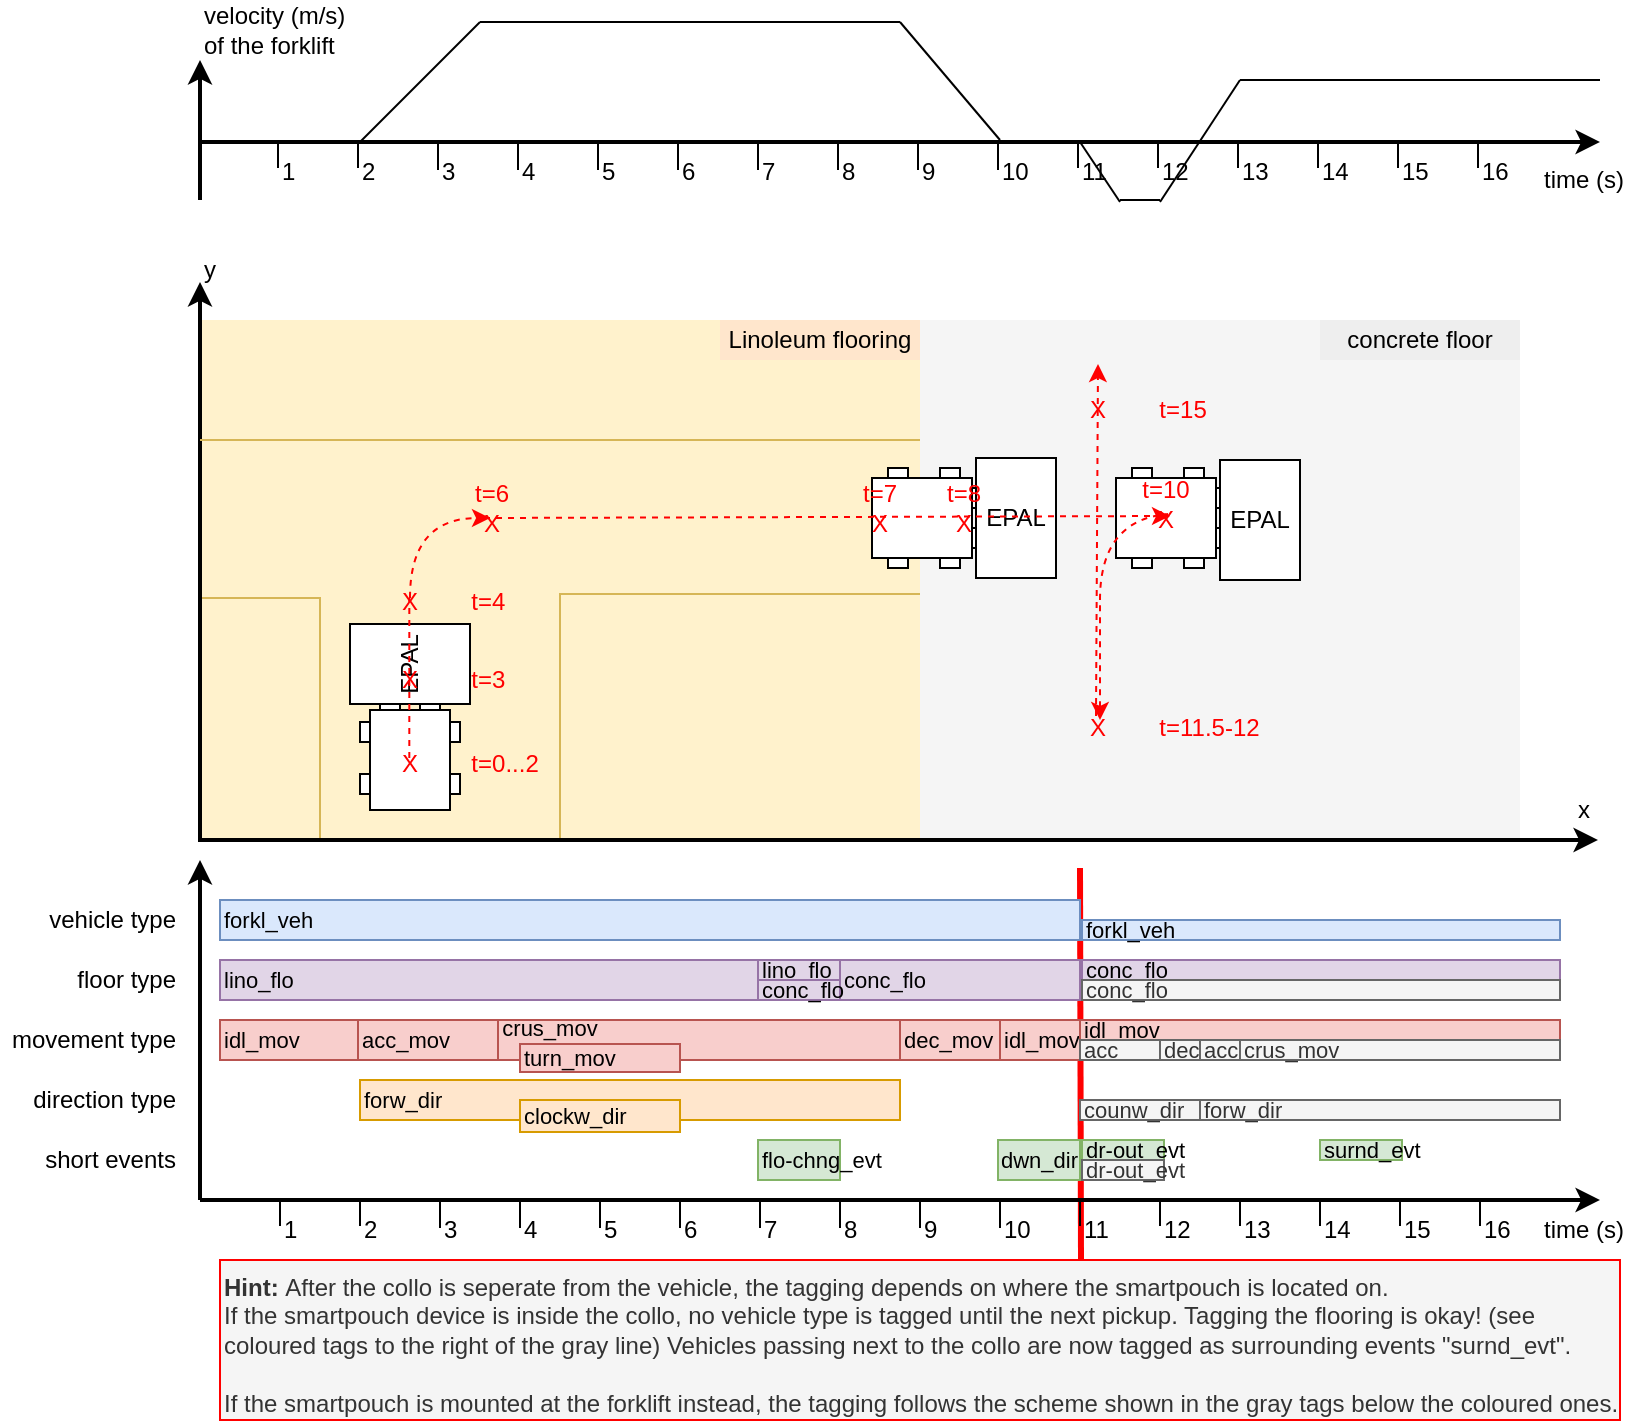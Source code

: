 <mxfile scale="1" border="0" version="24.5.5" type="device">
  <diagram name="Seite-1" id="4qU_Vc_wmeTwzjHGeIMB">
    <mxGraphModel dx="574" dy="306" grid="1" gridSize="10" guides="1" tooltips="1" connect="1" arrows="1" fold="1" page="1" pageScale="1" pageWidth="827" pageHeight="1169" math="0" shadow="0">
      <root>
        <mxCell id="0" />
        <mxCell id="1" parent="0" />
        <mxCell id="7xaUz0W__pk1_LDY4TNP-41" value="" style="rounded=0;whiteSpace=wrap;html=1;fillColor=#fff2cc;strokeColor=none;movable=1;resizable=1;rotatable=1;deletable=1;editable=1;locked=0;connectable=1;" parent="1" vertex="1">
          <mxGeometry x="100" y="160" width="360" height="260" as="geometry" />
        </mxCell>
        <mxCell id="TdlLzrfcNdYJdGUzHZmj-4" value="" style="shape=partialRectangle;whiteSpace=wrap;html=1;bottom=0;right=0;fillColor=#fff2cc;strokeColor=#d6b656;movable=1;resizable=1;rotatable=1;deletable=1;editable=1;locked=0;connectable=1;" parent="1" vertex="1">
          <mxGeometry x="280" y="297" width="180" height="122" as="geometry" />
        </mxCell>
        <mxCell id="TdlLzrfcNdYJdGUzHZmj-5" value="" style="shape=partialRectangle;whiteSpace=wrap;html=1;bottom=0;right=0;fillColor=#fff2cc;rotation=90;strokeColor=#d6b656;movable=1;resizable=1;rotatable=1;deletable=1;editable=1;locked=0;connectable=1;" parent="1" vertex="1">
          <mxGeometry x="70" y="329" width="120" height="60" as="geometry" />
        </mxCell>
        <mxCell id="7xaUz0W__pk1_LDY4TNP-191" value="" style="endArrow=none;html=1;rounded=0;fillColor=#f5f5f5;strokeColor=#FF0000;strokeWidth=3;exitX=0.615;exitY=-0.002;exitDx=0;exitDy=0;exitPerimeter=0;movable=1;resizable=1;rotatable=1;deletable=1;editable=1;locked=0;connectable=1;" parent="1" source="7xaUz0W__pk1_LDY4TNP-192" edge="1">
          <mxGeometry width="50" height="50" relative="1" as="geometry">
            <mxPoint x="540" y="659" as="sourcePoint" />
            <mxPoint x="540" y="434" as="targetPoint" />
          </mxGeometry>
        </mxCell>
        <mxCell id="7xaUz0W__pk1_LDY4TNP-42" value="" style="rounded=0;whiteSpace=wrap;html=1;fillColor=#f5f5f5;strokeColor=none;fontColor=#333333;movable=1;resizable=1;rotatable=1;deletable=1;editable=1;locked=0;connectable=1;" parent="1" vertex="1">
          <mxGeometry x="460" y="160" width="300" height="260" as="geometry" />
        </mxCell>
        <mxCell id="7xaUz0W__pk1_LDY4TNP-165" value="" style="group;rotation=90;movable=1;resizable=1;rotatable=1;deletable=1;editable=1;locked=0;connectable=1;" parent="1" vertex="1" connectable="0">
          <mxGeometry x="408" y="261" width="135" height="80" as="geometry" />
        </mxCell>
        <mxCell id="7xaUz0W__pk1_LDY4TNP-166" value="" style="rounded=0;whiteSpace=wrap;html=1;rotation=90;movable=1;resizable=1;rotatable=1;deletable=1;editable=1;locked=0;connectable=1;" parent="7xaUz0W__pk1_LDY4TNP-165" vertex="1">
          <mxGeometry x="62" y="13" width="10" height="10" as="geometry" />
        </mxCell>
        <mxCell id="7xaUz0W__pk1_LDY4TNP-167" value="" style="rounded=0;whiteSpace=wrap;html=1;rotation=90;movable=1;resizable=1;rotatable=1;deletable=1;editable=1;locked=0;connectable=1;" parent="7xaUz0W__pk1_LDY4TNP-165" vertex="1">
          <mxGeometry x="36" y="13" width="10" height="10" as="geometry" />
        </mxCell>
        <mxCell id="7xaUz0W__pk1_LDY4TNP-168" value="" style="rounded=0;whiteSpace=wrap;html=1;rotation=90;movable=1;resizable=1;rotatable=1;deletable=1;editable=1;locked=0;connectable=1;" parent="7xaUz0W__pk1_LDY4TNP-165" vertex="1">
          <mxGeometry x="62" y="-27" width="10" height="10" as="geometry" />
        </mxCell>
        <mxCell id="7xaUz0W__pk1_LDY4TNP-169" value="" style="rounded=0;whiteSpace=wrap;html=1;rotation=90;movable=1;resizable=1;rotatable=1;deletable=1;editable=1;locked=0;connectable=1;" parent="7xaUz0W__pk1_LDY4TNP-165" vertex="1">
          <mxGeometry x="36" y="-27" width="10" height="10" as="geometry" />
        </mxCell>
        <mxCell id="7xaUz0W__pk1_LDY4TNP-170" value="" style="rounded=0;whiteSpace=wrap;html=1;rotation=90;movable=1;resizable=1;rotatable=1;deletable=1;editable=1;locked=0;connectable=1;" parent="7xaUz0W__pk1_LDY4TNP-165" vertex="1">
          <mxGeometry x="33" y="-27" width="40" height="50" as="geometry" />
        </mxCell>
        <mxCell id="7xaUz0W__pk1_LDY4TNP-171" value="" style="rounded=0;whiteSpace=wrap;html=1;rotation=90;movable=1;resizable=1;rotatable=1;deletable=1;editable=1;locked=0;connectable=1;" parent="7xaUz0W__pk1_LDY4TNP-165" vertex="1">
          <mxGeometry x="88" y="-27" width="10" height="30" as="geometry" />
        </mxCell>
        <mxCell id="7xaUz0W__pk1_LDY4TNP-172" value="" style="rounded=0;whiteSpace=wrap;html=1;rotation=90;movable=1;resizable=1;rotatable=1;deletable=1;editable=1;locked=0;connectable=1;" parent="7xaUz0W__pk1_LDY4TNP-165" vertex="1">
          <mxGeometry x="88" y="-7" width="10" height="30" as="geometry" />
        </mxCell>
        <mxCell id="7xaUz0W__pk1_LDY4TNP-186" value="EPAL" style="rounded=0;whiteSpace=wrap;html=1;movable=1;resizable=1;rotatable=1;deletable=1;editable=1;locked=0;connectable=1;" parent="7xaUz0W__pk1_LDY4TNP-165" vertex="1">
          <mxGeometry x="80" y="-32" width="40" height="60" as="geometry" />
        </mxCell>
        <mxCell id="7xaUz0W__pk1_LDY4TNP-1" value="" style="endArrow=classic;html=1;rounded=0;strokeWidth=2;movable=1;resizable=1;rotatable=1;deletable=1;editable=1;locked=0;connectable=1;" parent="1" edge="1">
          <mxGeometry width="50" height="50" relative="1" as="geometry">
            <mxPoint x="100" y="71" as="sourcePoint" />
            <mxPoint x="800" y="71" as="targetPoint" />
          </mxGeometry>
        </mxCell>
        <mxCell id="7xaUz0W__pk1_LDY4TNP-2" value="" style="endArrow=classic;html=1;rounded=0;strokeWidth=2;movable=1;resizable=1;rotatable=1;deletable=1;editable=1;locked=0;connectable=1;" parent="1" edge="1">
          <mxGeometry width="50" height="50" relative="1" as="geometry">
            <mxPoint x="100" y="100" as="sourcePoint" />
            <mxPoint x="100" y="30" as="targetPoint" />
          </mxGeometry>
        </mxCell>
        <mxCell id="7xaUz0W__pk1_LDY4TNP-4" value="&lt;div&gt;velocity (m/s)&lt;/div&gt;&lt;div&gt;of the forklift&lt;br&gt;&lt;/div&gt;" style="text;html=1;align=left;verticalAlign=middle;whiteSpace=wrap;rounded=0;movable=1;resizable=1;rotatable=1;deletable=1;editable=1;locked=0;connectable=1;" parent="1" vertex="1">
          <mxGeometry x="100" width="90" height="30" as="geometry" />
        </mxCell>
        <mxCell id="7xaUz0W__pk1_LDY4TNP-5" value="&lt;div&gt;time (s)&lt;br&gt;&lt;/div&gt;" style="text;html=1;align=left;verticalAlign=middle;whiteSpace=wrap;rounded=0;movable=1;resizable=1;rotatable=1;deletable=1;editable=1;locked=0;connectable=1;" parent="1" vertex="1">
          <mxGeometry x="770" y="81" width="50" height="18" as="geometry" />
        </mxCell>
        <mxCell id="7xaUz0W__pk1_LDY4TNP-6" value="" style="endArrow=none;html=1;rounded=0;movable=1;resizable=1;rotatable=1;deletable=1;editable=1;locked=0;connectable=1;" parent="1" edge="1">
          <mxGeometry width="50" height="50" relative="1" as="geometry">
            <mxPoint x="180" y="71" as="sourcePoint" />
            <mxPoint x="240" y="11" as="targetPoint" />
          </mxGeometry>
        </mxCell>
        <mxCell id="7xaUz0W__pk1_LDY4TNP-7" value="" style="endArrow=none;html=1;rounded=0;movable=1;resizable=1;rotatable=1;deletable=1;editable=1;locked=0;connectable=1;" parent="1" edge="1">
          <mxGeometry width="50" height="50" relative="1" as="geometry">
            <mxPoint x="240" y="11" as="sourcePoint" />
            <mxPoint x="450" y="11" as="targetPoint" />
          </mxGeometry>
        </mxCell>
        <mxCell id="7xaUz0W__pk1_LDY4TNP-8" value="" style="endArrow=none;html=1;rounded=0;movable=1;resizable=1;rotatable=1;deletable=1;editable=1;locked=0;connectable=1;" parent="1" edge="1">
          <mxGeometry width="50" height="50" relative="1" as="geometry">
            <mxPoint x="450" y="11" as="sourcePoint" />
            <mxPoint x="500" y="70" as="targetPoint" />
          </mxGeometry>
        </mxCell>
        <mxCell id="7xaUz0W__pk1_LDY4TNP-9" value="" style="endArrow=classic;html=1;rounded=0;strokeWidth=2;movable=1;resizable=1;rotatable=1;deletable=1;editable=1;locked=0;connectable=1;" parent="1" edge="1">
          <mxGeometry width="50" height="50" relative="1" as="geometry">
            <mxPoint x="99" y="420" as="sourcePoint" />
            <mxPoint x="799" y="420" as="targetPoint" />
          </mxGeometry>
        </mxCell>
        <mxCell id="7xaUz0W__pk1_LDY4TNP-10" value="" style="endArrow=classic;html=1;rounded=0;strokeWidth=2;movable=1;resizable=1;rotatable=1;deletable=1;editable=1;locked=0;connectable=1;" parent="1" edge="1">
          <mxGeometry width="50" height="50" relative="1" as="geometry">
            <mxPoint x="100" y="421" as="sourcePoint" />
            <mxPoint x="100" y="141" as="targetPoint" />
          </mxGeometry>
        </mxCell>
        <mxCell id="7xaUz0W__pk1_LDY4TNP-18" value="" style="group;rotation=0;movable=1;resizable=1;rotatable=1;deletable=1;editable=1;locked=0;connectable=1;" parent="1" vertex="1" connectable="0">
          <mxGeometry x="180" y="325" width="135" height="80" as="geometry" />
        </mxCell>
        <mxCell id="7xaUz0W__pk1_LDY4TNP-12" value="" style="rounded=0;whiteSpace=wrap;html=1;rotation=0;movable=1;resizable=1;rotatable=1;deletable=1;editable=1;locked=0;connectable=1;" parent="7xaUz0W__pk1_LDY4TNP-18" vertex="1">
          <mxGeometry x="40" y="36" width="10" height="10" as="geometry" />
        </mxCell>
        <mxCell id="7xaUz0W__pk1_LDY4TNP-13" value="" style="rounded=0;whiteSpace=wrap;html=1;rotation=0;movable=1;resizable=1;rotatable=1;deletable=1;editable=1;locked=0;connectable=1;" parent="7xaUz0W__pk1_LDY4TNP-18" vertex="1">
          <mxGeometry x="40" y="62" width="10" height="10" as="geometry" />
        </mxCell>
        <mxCell id="7xaUz0W__pk1_LDY4TNP-14" value="" style="rounded=0;whiteSpace=wrap;html=1;rotation=0;movable=1;resizable=1;rotatable=1;deletable=1;editable=1;locked=0;connectable=1;" parent="7xaUz0W__pk1_LDY4TNP-18" vertex="1">
          <mxGeometry y="36" width="10" height="10" as="geometry" />
        </mxCell>
        <mxCell id="7xaUz0W__pk1_LDY4TNP-15" value="" style="rounded=0;whiteSpace=wrap;html=1;rotation=0;movable=1;resizable=1;rotatable=1;deletable=1;editable=1;locked=0;connectable=1;" parent="7xaUz0W__pk1_LDY4TNP-18" vertex="1">
          <mxGeometry y="62" width="10" height="10" as="geometry" />
        </mxCell>
        <mxCell id="7xaUz0W__pk1_LDY4TNP-11" value="" style="rounded=0;whiteSpace=wrap;html=1;rotation=0;movable=1;resizable=1;rotatable=1;deletable=1;editable=1;locked=0;connectable=1;" parent="7xaUz0W__pk1_LDY4TNP-18" vertex="1">
          <mxGeometry x="5" y="30" width="40" height="50" as="geometry" />
        </mxCell>
        <mxCell id="7xaUz0W__pk1_LDY4TNP-16" value="" style="rounded=0;whiteSpace=wrap;html=1;rotation=0;movable=1;resizable=1;rotatable=1;deletable=1;editable=1;locked=0;connectable=1;" parent="7xaUz0W__pk1_LDY4TNP-18" vertex="1">
          <mxGeometry x="10" width="10" height="30" as="geometry" />
        </mxCell>
        <mxCell id="7xaUz0W__pk1_LDY4TNP-17" value="" style="rounded=0;whiteSpace=wrap;html=1;rotation=0;movable=1;resizable=1;rotatable=1;deletable=1;editable=1;locked=0;connectable=1;" parent="7xaUz0W__pk1_LDY4TNP-18" vertex="1">
          <mxGeometry x="30" width="10" height="30" as="geometry" />
        </mxCell>
        <mxCell id="7xaUz0W__pk1_LDY4TNP-77" value="X &amp;nbsp; &amp;nbsp; &amp;nbsp;&amp;nbsp; t=0...2" style="text;html=1;align=left;verticalAlign=middle;whiteSpace=wrap;rounded=0;fontColor=#FF0000;movable=1;resizable=1;rotatable=1;deletable=1;editable=1;locked=0;connectable=1;" parent="7xaUz0W__pk1_LDY4TNP-18" vertex="1">
          <mxGeometry x="18.5" y="42" width="100" height="30" as="geometry" />
        </mxCell>
        <mxCell id="7xaUz0W__pk1_LDY4TNP-187" value="EPAL" style="rounded=0;whiteSpace=wrap;html=1;rotation=-90;movable=1;resizable=1;rotatable=1;deletable=1;editable=1;locked=0;connectable=1;" parent="7xaUz0W__pk1_LDY4TNP-18" vertex="1">
          <mxGeometry x="5" y="-23" width="40" height="60" as="geometry" />
        </mxCell>
        <mxCell id="7xaUz0W__pk1_LDY4TNP-20" value="y" style="text;html=1;align=left;verticalAlign=middle;whiteSpace=wrap;rounded=0;movable=1;resizable=1;rotatable=1;deletable=1;editable=1;locked=0;connectable=1;" parent="1" vertex="1">
          <mxGeometry x="100" y="120" width="90" height="30" as="geometry" />
        </mxCell>
        <mxCell id="7xaUz0W__pk1_LDY4TNP-21" value="x" style="text;html=1;align=left;verticalAlign=middle;whiteSpace=wrap;rounded=0;movable=1;resizable=1;rotatable=1;deletable=1;editable=1;locked=0;connectable=1;" parent="1" vertex="1">
          <mxGeometry x="787" y="395" width="33" height="20" as="geometry" />
        </mxCell>
        <mxCell id="7xaUz0W__pk1_LDY4TNP-22" value="" style="endArrow=classic;html=1;rounded=0;strokeWidth=2;movable=1;resizable=1;rotatable=1;deletable=1;editable=1;locked=0;connectable=1;" parent="1" edge="1">
          <mxGeometry width="50" height="50" relative="1" as="geometry">
            <mxPoint x="100" y="600" as="sourcePoint" />
            <mxPoint x="800" y="600" as="targetPoint" />
          </mxGeometry>
        </mxCell>
        <mxCell id="7xaUz0W__pk1_LDY4TNP-40" value="forkl_veh" style="rounded=0;whiteSpace=wrap;html=1;fontFamily=Helvetica;align=left;fillColor=#dae8fc;strokeColor=#6c8ebf;fontSize=11;movable=1;resizable=1;rotatable=1;deletable=1;editable=1;locked=0;connectable=1;" parent="1" vertex="1">
          <mxGeometry x="110" y="450" width="430" height="20" as="geometry" />
        </mxCell>
        <mxCell id="7xaUz0W__pk1_LDY4TNP-43" value="Linoleum flooring" style="text;html=1;align=center;verticalAlign=middle;whiteSpace=wrap;rounded=0;fillColor=#ffe6cc;strokeColor=none;movable=1;resizable=1;rotatable=1;deletable=1;editable=1;locked=0;connectable=1;" parent="1" vertex="1">
          <mxGeometry x="360" y="160" width="100" height="20" as="geometry" />
        </mxCell>
        <mxCell id="7xaUz0W__pk1_LDY4TNP-44" value="concrete floor" style="text;html=1;align=center;verticalAlign=middle;whiteSpace=wrap;rounded=0;fillColor=#eeeeee;strokeColor=none;movable=1;resizable=1;rotatable=1;deletable=1;editable=1;locked=0;connectable=1;" parent="1" vertex="1">
          <mxGeometry x="660" y="160" width="100" height="20" as="geometry" />
        </mxCell>
        <mxCell id="7xaUz0W__pk1_LDY4TNP-45" value="&lt;div&gt;time (s)&lt;br&gt;&lt;/div&gt;" style="text;html=1;align=left;verticalAlign=middle;whiteSpace=wrap;rounded=0;movable=1;resizable=1;rotatable=1;deletable=1;editable=1;locked=0;connectable=1;" parent="1" vertex="1">
          <mxGeometry x="770" y="606" width="50" height="18" as="geometry" />
        </mxCell>
        <mxCell id="7xaUz0W__pk1_LDY4TNP-46" value="1" style="text;html=1;align=left;verticalAlign=middle;whiteSpace=wrap;rounded=0;movable=1;resizable=1;rotatable=1;deletable=1;editable=1;locked=0;connectable=1;" parent="1" vertex="1">
          <mxGeometry x="140" y="610" width="30" height="10" as="geometry" />
        </mxCell>
        <mxCell id="7xaUz0W__pk1_LDY4TNP-47" value="2" style="text;html=1;align=left;verticalAlign=middle;whiteSpace=wrap;rounded=0;movable=1;resizable=1;rotatable=1;deletable=1;editable=1;locked=0;connectable=1;" parent="1" vertex="1">
          <mxGeometry x="180" y="610" width="30" height="10" as="geometry" />
        </mxCell>
        <mxCell id="7xaUz0W__pk1_LDY4TNP-48" value="3" style="text;html=1;align=left;verticalAlign=middle;whiteSpace=wrap;rounded=0;movable=1;resizable=1;rotatable=1;deletable=1;editable=1;locked=0;connectable=1;" parent="1" vertex="1">
          <mxGeometry x="220" y="610" width="30" height="10" as="geometry" />
        </mxCell>
        <mxCell id="7xaUz0W__pk1_LDY4TNP-49" value="4" style="text;html=1;align=left;verticalAlign=middle;whiteSpace=wrap;rounded=0;movable=1;resizable=1;rotatable=1;deletable=1;editable=1;locked=0;connectable=1;" parent="1" vertex="1">
          <mxGeometry x="260" y="610" width="30" height="10" as="geometry" />
        </mxCell>
        <mxCell id="7xaUz0W__pk1_LDY4TNP-50" value="5" style="text;html=1;align=left;verticalAlign=middle;whiteSpace=wrap;rounded=0;movable=1;resizable=1;rotatable=1;deletable=1;editable=1;locked=0;connectable=1;" parent="1" vertex="1">
          <mxGeometry x="300" y="610" width="30" height="10" as="geometry" />
        </mxCell>
        <mxCell id="7xaUz0W__pk1_LDY4TNP-51" value="6" style="text;html=1;align=left;verticalAlign=middle;whiteSpace=wrap;rounded=0;movable=1;resizable=1;rotatable=1;deletable=1;editable=1;locked=0;connectable=1;" parent="1" vertex="1">
          <mxGeometry x="340" y="610" width="30" height="10" as="geometry" />
        </mxCell>
        <mxCell id="7xaUz0W__pk1_LDY4TNP-52" value="7" style="text;html=1;align=left;verticalAlign=middle;whiteSpace=wrap;rounded=0;movable=1;resizable=1;rotatable=1;deletable=1;editable=1;locked=0;connectable=1;" parent="1" vertex="1">
          <mxGeometry x="380" y="610" width="30" height="10" as="geometry" />
        </mxCell>
        <mxCell id="7xaUz0W__pk1_LDY4TNP-53" value="8" style="text;html=1;align=left;verticalAlign=middle;whiteSpace=wrap;rounded=0;movable=1;resizable=1;rotatable=1;deletable=1;editable=1;locked=0;connectable=1;" parent="1" vertex="1">
          <mxGeometry x="420" y="610" width="30" height="10" as="geometry" />
        </mxCell>
        <mxCell id="7xaUz0W__pk1_LDY4TNP-54" value="9" style="text;html=1;align=left;verticalAlign=middle;whiteSpace=wrap;rounded=0;movable=1;resizable=1;rotatable=1;deletable=1;editable=1;locked=0;connectable=1;" parent="1" vertex="1">
          <mxGeometry x="460" y="610" width="30" height="10" as="geometry" />
        </mxCell>
        <mxCell id="7xaUz0W__pk1_LDY4TNP-55" value="10" style="text;html=1;align=left;verticalAlign=middle;whiteSpace=wrap;rounded=0;movable=1;resizable=1;rotatable=1;deletable=1;editable=1;locked=0;connectable=1;" parent="1" vertex="1">
          <mxGeometry x="500" y="610" width="30" height="10" as="geometry" />
        </mxCell>
        <mxCell id="7xaUz0W__pk1_LDY4TNP-56" value="11" style="text;html=1;align=left;verticalAlign=middle;whiteSpace=wrap;rounded=0;movable=1;resizable=1;rotatable=1;deletable=1;editable=1;locked=0;connectable=1;" parent="1" vertex="1">
          <mxGeometry x="540" y="610" width="30" height="10" as="geometry" />
        </mxCell>
        <mxCell id="7xaUz0W__pk1_LDY4TNP-57" value="12" style="text;html=1;align=left;verticalAlign=middle;whiteSpace=wrap;rounded=0;movable=1;resizable=1;rotatable=1;deletable=1;editable=1;locked=0;connectable=1;" parent="1" vertex="1">
          <mxGeometry x="580" y="610" width="30" height="10" as="geometry" />
        </mxCell>
        <mxCell id="7xaUz0W__pk1_LDY4TNP-58" value="13" style="text;html=1;align=left;verticalAlign=middle;whiteSpace=wrap;rounded=0;movable=1;resizable=1;rotatable=1;deletable=1;editable=1;locked=0;connectable=1;" parent="1" vertex="1">
          <mxGeometry x="620" y="610" width="30" height="10" as="geometry" />
        </mxCell>
        <mxCell id="7xaUz0W__pk1_LDY4TNP-59" value="14" style="text;html=1;align=left;verticalAlign=middle;whiteSpace=wrap;rounded=0;movable=1;resizable=1;rotatable=1;deletable=1;editable=1;locked=0;connectable=1;" parent="1" vertex="1">
          <mxGeometry x="660" y="610" width="30" height="10" as="geometry" />
        </mxCell>
        <mxCell id="7xaUz0W__pk1_LDY4TNP-60" value="15" style="text;html=1;align=left;verticalAlign=middle;whiteSpace=wrap;rounded=0;movable=1;resizable=1;rotatable=1;deletable=1;editable=1;locked=0;connectable=1;" parent="1" vertex="1">
          <mxGeometry x="700" y="610" width="30" height="10" as="geometry" />
        </mxCell>
        <mxCell id="7xaUz0W__pk1_LDY4TNP-61" value="16" style="text;html=1;align=left;verticalAlign=middle;whiteSpace=wrap;rounded=0;movable=1;resizable=1;rotatable=1;deletable=1;editable=1;locked=0;connectable=1;" parent="1" vertex="1">
          <mxGeometry x="740" y="610" width="30" height="10" as="geometry" />
        </mxCell>
        <mxCell id="7xaUz0W__pk1_LDY4TNP-62" value="" style="endArrow=classic;html=1;rounded=0;strokeWidth=2;movable=1;resizable=1;rotatable=1;deletable=1;editable=1;locked=0;connectable=1;" parent="1" edge="1">
          <mxGeometry width="50" height="50" relative="1" as="geometry">
            <mxPoint x="100" y="600" as="sourcePoint" />
            <mxPoint x="100" y="430" as="targetPoint" />
          </mxGeometry>
        </mxCell>
        <mxCell id="7xaUz0W__pk1_LDY4TNP-63" value="vehicle type" style="text;html=1;align=right;verticalAlign=middle;whiteSpace=wrap;rounded=0;movable=1;resizable=1;rotatable=1;deletable=1;editable=1;locked=0;connectable=1;" parent="1" vertex="1">
          <mxGeometry y="450" width="90" height="20" as="geometry" />
        </mxCell>
        <mxCell id="7xaUz0W__pk1_LDY4TNP-64" value="lino_flo" style="rounded=0;whiteSpace=wrap;html=1;fontFamily=Helvetica;align=left;fillColor=#e1d5e7;strokeColor=#9673a6;fontSize=11;movable=1;resizable=1;rotatable=1;deletable=1;editable=1;locked=0;connectable=1;" parent="1" vertex="1">
          <mxGeometry x="110" y="480" width="270" height="20" as="geometry" />
        </mxCell>
        <mxCell id="7xaUz0W__pk1_LDY4TNP-65" value="floor type" style="text;html=1;align=right;verticalAlign=middle;whiteSpace=wrap;rounded=0;movable=1;resizable=1;rotatable=1;deletable=1;editable=1;locked=0;connectable=1;" parent="1" vertex="1">
          <mxGeometry y="480" width="90" height="20" as="geometry" />
        </mxCell>
        <mxCell id="7xaUz0W__pk1_LDY4TNP-66" value="idl_mov" style="rounded=0;whiteSpace=wrap;html=1;fontFamily=Helvetica;align=left;fillColor=#f8cecc;strokeColor=#b85450;fontSize=11;movable=1;resizable=1;rotatable=1;deletable=1;editable=1;locked=0;connectable=1;" parent="1" vertex="1">
          <mxGeometry x="110" y="510" width="70" height="20" as="geometry" />
        </mxCell>
        <mxCell id="7xaUz0W__pk1_LDY4TNP-68" value="forw_dir" style="rounded=0;whiteSpace=wrap;html=1;fontFamily=Helvetica;align=left;fillColor=#ffe6cc;strokeColor=#d79b00;fontSize=11;movable=1;resizable=1;rotatable=1;deletable=1;editable=1;locked=0;connectable=1;" parent="1" vertex="1">
          <mxGeometry x="180" y="540" width="270" height="20" as="geometry" />
        </mxCell>
        <mxCell id="7xaUz0W__pk1_LDY4TNP-69" value="movement type" style="text;html=1;align=right;verticalAlign=middle;whiteSpace=wrap;rounded=0;movable=1;resizable=1;rotatable=1;deletable=1;editable=1;locked=0;connectable=1;" parent="1" vertex="1">
          <mxGeometry y="510" width="90" height="20" as="geometry" />
        </mxCell>
        <mxCell id="7xaUz0W__pk1_LDY4TNP-71" value="direction type" style="text;html=1;align=right;verticalAlign=middle;whiteSpace=wrap;rounded=0;movable=1;resizable=1;rotatable=1;deletable=1;editable=1;locked=0;connectable=1;" parent="1" vertex="1">
          <mxGeometry y="540" width="90" height="20" as="geometry" />
        </mxCell>
        <mxCell id="7xaUz0W__pk1_LDY4TNP-75" value="short events" style="text;html=1;align=right;verticalAlign=middle;whiteSpace=wrap;rounded=0;movable=1;resizable=1;rotatable=1;deletable=1;editable=1;locked=0;connectable=1;" parent="1" vertex="1">
          <mxGeometry y="570" width="90" height="20" as="geometry" />
        </mxCell>
        <mxCell id="7xaUz0W__pk1_LDY4TNP-79" value="" style="endArrow=none;html=1;rounded=0;exitX=0;exitY=0.25;exitDx=0;exitDy=0;movable=1;resizable=1;rotatable=1;deletable=1;editable=1;locked=0;connectable=1;" parent="1" edge="1">
          <mxGeometry width="50" height="50" relative="1" as="geometry">
            <mxPoint x="140" y="613" as="sourcePoint" />
            <mxPoint x="140" y="600" as="targetPoint" />
          </mxGeometry>
        </mxCell>
        <mxCell id="7xaUz0W__pk1_LDY4TNP-80" value="" style="endArrow=none;html=1;rounded=0;exitX=0;exitY=0.25;exitDx=0;exitDy=0;movable=1;resizable=1;rotatable=1;deletable=1;editable=1;locked=0;connectable=1;" parent="1" edge="1">
          <mxGeometry width="50" height="50" relative="1" as="geometry">
            <mxPoint x="180" y="613" as="sourcePoint" />
            <mxPoint x="180" y="600" as="targetPoint" />
          </mxGeometry>
        </mxCell>
        <mxCell id="7xaUz0W__pk1_LDY4TNP-81" value="" style="endArrow=none;html=1;rounded=0;exitX=0;exitY=0.25;exitDx=0;exitDy=0;movable=1;resizable=1;rotatable=1;deletable=1;editable=1;locked=0;connectable=1;" parent="1" edge="1">
          <mxGeometry width="50" height="50" relative="1" as="geometry">
            <mxPoint x="220" y="614" as="sourcePoint" />
            <mxPoint x="220" y="601" as="targetPoint" />
          </mxGeometry>
        </mxCell>
        <mxCell id="7xaUz0W__pk1_LDY4TNP-82" value="" style="endArrow=none;html=1;rounded=0;exitX=0;exitY=0.25;exitDx=0;exitDy=0;movable=1;resizable=1;rotatable=1;deletable=1;editable=1;locked=0;connectable=1;" parent="1" edge="1">
          <mxGeometry width="50" height="50" relative="1" as="geometry">
            <mxPoint x="260" y="614" as="sourcePoint" />
            <mxPoint x="260" y="601" as="targetPoint" />
          </mxGeometry>
        </mxCell>
        <mxCell id="7xaUz0W__pk1_LDY4TNP-87" value="" style="endArrow=none;html=1;rounded=0;exitX=0;exitY=0.25;exitDx=0;exitDy=0;movable=1;resizable=1;rotatable=1;deletable=1;editable=1;locked=0;connectable=1;" parent="1" edge="1">
          <mxGeometry width="50" height="50" relative="1" as="geometry">
            <mxPoint x="300" y="614" as="sourcePoint" />
            <mxPoint x="300" y="601" as="targetPoint" />
          </mxGeometry>
        </mxCell>
        <mxCell id="7xaUz0W__pk1_LDY4TNP-88" value="" style="endArrow=none;html=1;rounded=0;exitX=0;exitY=0.25;exitDx=0;exitDy=0;movable=1;resizable=1;rotatable=1;deletable=1;editable=1;locked=0;connectable=1;" parent="1" edge="1">
          <mxGeometry width="50" height="50" relative="1" as="geometry">
            <mxPoint x="340" y="614" as="sourcePoint" />
            <mxPoint x="340" y="601" as="targetPoint" />
          </mxGeometry>
        </mxCell>
        <mxCell id="7xaUz0W__pk1_LDY4TNP-89" value="" style="endArrow=none;html=1;rounded=0;exitX=0;exitY=0.25;exitDx=0;exitDy=0;movable=1;resizable=1;rotatable=1;deletable=1;editable=1;locked=0;connectable=1;" parent="1" edge="1">
          <mxGeometry width="50" height="50" relative="1" as="geometry">
            <mxPoint x="380" y="614" as="sourcePoint" />
            <mxPoint x="380" y="601" as="targetPoint" />
          </mxGeometry>
        </mxCell>
        <mxCell id="7xaUz0W__pk1_LDY4TNP-90" value="" style="endArrow=none;html=1;rounded=0;exitX=0;exitY=0.25;exitDx=0;exitDy=0;movable=1;resizable=1;rotatable=1;deletable=1;editable=1;locked=0;connectable=1;" parent="1" edge="1">
          <mxGeometry width="50" height="50" relative="1" as="geometry">
            <mxPoint x="420" y="614" as="sourcePoint" />
            <mxPoint x="420" y="601" as="targetPoint" />
          </mxGeometry>
        </mxCell>
        <mxCell id="7xaUz0W__pk1_LDY4TNP-91" value="" style="endArrow=none;html=1;rounded=0;exitX=0;exitY=0.25;exitDx=0;exitDy=0;movable=1;resizable=1;rotatable=1;deletable=1;editable=1;locked=0;connectable=1;" parent="1" edge="1">
          <mxGeometry width="50" height="50" relative="1" as="geometry">
            <mxPoint x="460" y="614" as="sourcePoint" />
            <mxPoint x="460" y="601" as="targetPoint" />
          </mxGeometry>
        </mxCell>
        <mxCell id="7xaUz0W__pk1_LDY4TNP-92" value="" style="endArrow=none;html=1;rounded=0;exitX=0;exitY=0.25;exitDx=0;exitDy=0;movable=1;resizable=1;rotatable=1;deletable=1;editable=1;locked=0;connectable=1;" parent="1" edge="1">
          <mxGeometry width="50" height="50" relative="1" as="geometry">
            <mxPoint x="500" y="614" as="sourcePoint" />
            <mxPoint x="500" y="601" as="targetPoint" />
          </mxGeometry>
        </mxCell>
        <mxCell id="7xaUz0W__pk1_LDY4TNP-93" value="" style="endArrow=none;html=1;rounded=0;exitX=0;exitY=0.25;exitDx=0;exitDy=0;movable=1;resizable=1;rotatable=1;deletable=1;editable=1;locked=0;connectable=1;" parent="1" edge="1">
          <mxGeometry width="50" height="50" relative="1" as="geometry">
            <mxPoint x="540" y="613" as="sourcePoint" />
            <mxPoint x="540" y="600" as="targetPoint" />
          </mxGeometry>
        </mxCell>
        <mxCell id="7xaUz0W__pk1_LDY4TNP-94" value="" style="endArrow=none;html=1;rounded=0;exitX=0;exitY=0.25;exitDx=0;exitDy=0;movable=1;resizable=1;rotatable=1;deletable=1;editable=1;locked=0;connectable=1;" parent="1" edge="1">
          <mxGeometry width="50" height="50" relative="1" as="geometry">
            <mxPoint x="580" y="613" as="sourcePoint" />
            <mxPoint x="580" y="600" as="targetPoint" />
          </mxGeometry>
        </mxCell>
        <mxCell id="7xaUz0W__pk1_LDY4TNP-95" value="" style="endArrow=none;html=1;rounded=0;exitX=0;exitY=0.25;exitDx=0;exitDy=0;movable=1;resizable=1;rotatable=1;deletable=1;editable=1;locked=0;connectable=1;" parent="1" edge="1">
          <mxGeometry width="50" height="50" relative="1" as="geometry">
            <mxPoint x="620" y="613" as="sourcePoint" />
            <mxPoint x="620" y="600" as="targetPoint" />
          </mxGeometry>
        </mxCell>
        <mxCell id="7xaUz0W__pk1_LDY4TNP-96" value="" style="endArrow=none;html=1;rounded=0;exitX=0;exitY=0.25;exitDx=0;exitDy=0;movable=1;resizable=1;rotatable=1;deletable=1;editable=1;locked=0;connectable=1;" parent="1" edge="1">
          <mxGeometry width="50" height="50" relative="1" as="geometry">
            <mxPoint x="660" y="613" as="sourcePoint" />
            <mxPoint x="660" y="600" as="targetPoint" />
          </mxGeometry>
        </mxCell>
        <mxCell id="7xaUz0W__pk1_LDY4TNP-97" value="" style="endArrow=none;html=1;rounded=0;exitX=0;exitY=0.25;exitDx=0;exitDy=0;movable=1;resizable=1;rotatable=1;deletable=1;editable=1;locked=0;connectable=1;" parent="1" edge="1">
          <mxGeometry width="50" height="50" relative="1" as="geometry">
            <mxPoint x="700" y="613" as="sourcePoint" />
            <mxPoint x="700" y="600" as="targetPoint" />
          </mxGeometry>
        </mxCell>
        <mxCell id="7xaUz0W__pk1_LDY4TNP-98" value="" style="endArrow=none;html=1;rounded=0;exitX=0;exitY=0.25;exitDx=0;exitDy=0;movable=1;resizable=1;rotatable=1;deletable=1;editable=1;locked=0;connectable=1;" parent="1" edge="1">
          <mxGeometry width="50" height="50" relative="1" as="geometry">
            <mxPoint x="740" y="613" as="sourcePoint" />
            <mxPoint x="740" y="600" as="targetPoint" />
          </mxGeometry>
        </mxCell>
        <mxCell id="7xaUz0W__pk1_LDY4TNP-99" value="1" style="text;html=1;align=left;verticalAlign=middle;whiteSpace=wrap;rounded=0;movable=1;resizable=1;rotatable=1;deletable=1;editable=1;locked=0;connectable=1;" parent="1" vertex="1">
          <mxGeometry x="139" y="81" width="30" height="10" as="geometry" />
        </mxCell>
        <mxCell id="7xaUz0W__pk1_LDY4TNP-100" value="2" style="text;html=1;align=left;verticalAlign=middle;whiteSpace=wrap;rounded=0;movable=1;resizable=1;rotatable=1;deletable=1;editable=1;locked=0;connectable=1;" parent="1" vertex="1">
          <mxGeometry x="179" y="81" width="30" height="10" as="geometry" />
        </mxCell>
        <mxCell id="7xaUz0W__pk1_LDY4TNP-101" value="3" style="text;html=1;align=left;verticalAlign=middle;whiteSpace=wrap;rounded=0;movable=1;resizable=1;rotatable=1;deletable=1;editable=1;locked=0;connectable=1;" parent="1" vertex="1">
          <mxGeometry x="219" y="81" width="30" height="10" as="geometry" />
        </mxCell>
        <mxCell id="7xaUz0W__pk1_LDY4TNP-102" value="4" style="text;html=1;align=left;verticalAlign=middle;whiteSpace=wrap;rounded=0;movable=1;resizable=1;rotatable=1;deletable=1;editable=1;locked=0;connectable=1;" parent="1" vertex="1">
          <mxGeometry x="259" y="81" width="30" height="10" as="geometry" />
        </mxCell>
        <mxCell id="7xaUz0W__pk1_LDY4TNP-103" value="5" style="text;html=1;align=left;verticalAlign=middle;whiteSpace=wrap;rounded=0;movable=1;resizable=1;rotatable=1;deletable=1;editable=1;locked=0;connectable=1;" parent="1" vertex="1">
          <mxGeometry x="299" y="81" width="30" height="10" as="geometry" />
        </mxCell>
        <mxCell id="7xaUz0W__pk1_LDY4TNP-104" value="6" style="text;html=1;align=left;verticalAlign=middle;whiteSpace=wrap;rounded=0;movable=1;resizable=1;rotatable=1;deletable=1;editable=1;locked=0;connectable=1;" parent="1" vertex="1">
          <mxGeometry x="339" y="81" width="30" height="10" as="geometry" />
        </mxCell>
        <mxCell id="7xaUz0W__pk1_LDY4TNP-105" value="7" style="text;html=1;align=left;verticalAlign=middle;whiteSpace=wrap;rounded=0;movable=1;resizable=1;rotatable=1;deletable=1;editable=1;locked=0;connectable=1;" parent="1" vertex="1">
          <mxGeometry x="379" y="81" width="30" height="10" as="geometry" />
        </mxCell>
        <mxCell id="7xaUz0W__pk1_LDY4TNP-106" value="8" style="text;html=1;align=left;verticalAlign=middle;whiteSpace=wrap;rounded=0;movable=1;resizable=1;rotatable=1;deletable=1;editable=1;locked=0;connectable=1;" parent="1" vertex="1">
          <mxGeometry x="419" y="81" width="30" height="10" as="geometry" />
        </mxCell>
        <mxCell id="7xaUz0W__pk1_LDY4TNP-107" value="9" style="text;html=1;align=left;verticalAlign=middle;whiteSpace=wrap;rounded=0;movable=1;resizable=1;rotatable=1;deletable=1;editable=1;locked=0;connectable=1;" parent="1" vertex="1">
          <mxGeometry x="459" y="81" width="30" height="10" as="geometry" />
        </mxCell>
        <mxCell id="7xaUz0W__pk1_LDY4TNP-108" value="10" style="text;html=1;align=left;verticalAlign=middle;whiteSpace=wrap;rounded=0;movable=1;resizable=1;rotatable=1;deletable=1;editable=1;locked=0;connectable=1;" parent="1" vertex="1">
          <mxGeometry x="499" y="81" width="30" height="10" as="geometry" />
        </mxCell>
        <mxCell id="7xaUz0W__pk1_LDY4TNP-109" value="11" style="text;html=1;align=left;verticalAlign=middle;whiteSpace=wrap;rounded=0;movable=1;resizable=1;rotatable=1;deletable=1;editable=1;locked=0;connectable=1;" parent="1" vertex="1">
          <mxGeometry x="539" y="81" width="30" height="10" as="geometry" />
        </mxCell>
        <mxCell id="7xaUz0W__pk1_LDY4TNP-110" value="12" style="text;html=1;align=left;verticalAlign=middle;whiteSpace=wrap;rounded=0;movable=1;resizable=1;rotatable=1;deletable=1;editable=1;locked=0;connectable=1;" parent="1" vertex="1">
          <mxGeometry x="579" y="81" width="30" height="10" as="geometry" />
        </mxCell>
        <mxCell id="7xaUz0W__pk1_LDY4TNP-111" value="13" style="text;html=1;align=left;verticalAlign=middle;whiteSpace=wrap;rounded=0;movable=1;resizable=1;rotatable=1;deletable=1;editable=1;locked=0;connectable=1;" parent="1" vertex="1">
          <mxGeometry x="619" y="81" width="30" height="10" as="geometry" />
        </mxCell>
        <mxCell id="7xaUz0W__pk1_LDY4TNP-112" value="14" style="text;html=1;align=left;verticalAlign=middle;whiteSpace=wrap;rounded=0;movable=1;resizable=1;rotatable=1;deletable=1;editable=1;locked=0;connectable=1;" parent="1" vertex="1">
          <mxGeometry x="659" y="81" width="30" height="10" as="geometry" />
        </mxCell>
        <mxCell id="7xaUz0W__pk1_LDY4TNP-113" value="15" style="text;html=1;align=left;verticalAlign=middle;whiteSpace=wrap;rounded=0;movable=1;resizable=1;rotatable=1;deletable=1;editable=1;locked=0;connectable=1;" parent="1" vertex="1">
          <mxGeometry x="699" y="81" width="30" height="10" as="geometry" />
        </mxCell>
        <mxCell id="7xaUz0W__pk1_LDY4TNP-114" value="16" style="text;html=1;align=left;verticalAlign=middle;whiteSpace=wrap;rounded=0;movable=1;resizable=1;rotatable=1;deletable=1;editable=1;locked=0;connectable=1;" parent="1" vertex="1">
          <mxGeometry x="739" y="81" width="30" height="10" as="geometry" />
        </mxCell>
        <mxCell id="7xaUz0W__pk1_LDY4TNP-115" value="" style="endArrow=none;html=1;rounded=0;exitX=0;exitY=0.25;exitDx=0;exitDy=0;movable=1;resizable=1;rotatable=1;deletable=1;editable=1;locked=0;connectable=1;" parent="1" edge="1">
          <mxGeometry width="50" height="50" relative="1" as="geometry">
            <mxPoint x="139" y="84" as="sourcePoint" />
            <mxPoint x="139" y="71" as="targetPoint" />
          </mxGeometry>
        </mxCell>
        <mxCell id="7xaUz0W__pk1_LDY4TNP-116" value="" style="endArrow=none;html=1;rounded=0;exitX=0;exitY=0.25;exitDx=0;exitDy=0;movable=1;resizable=1;rotatable=1;deletable=1;editable=1;locked=0;connectable=1;" parent="1" edge="1">
          <mxGeometry width="50" height="50" relative="1" as="geometry">
            <mxPoint x="179" y="84" as="sourcePoint" />
            <mxPoint x="179" y="71" as="targetPoint" />
          </mxGeometry>
        </mxCell>
        <mxCell id="7xaUz0W__pk1_LDY4TNP-117" value="" style="endArrow=none;html=1;rounded=0;exitX=0;exitY=0.25;exitDx=0;exitDy=0;movable=1;resizable=1;rotatable=1;deletable=1;editable=1;locked=0;connectable=1;" parent="1" edge="1">
          <mxGeometry width="50" height="50" relative="1" as="geometry">
            <mxPoint x="219" y="85" as="sourcePoint" />
            <mxPoint x="219" y="72" as="targetPoint" />
          </mxGeometry>
        </mxCell>
        <mxCell id="7xaUz0W__pk1_LDY4TNP-118" value="" style="endArrow=none;html=1;rounded=0;exitX=0;exitY=0.25;exitDx=0;exitDy=0;movable=1;resizable=1;rotatable=1;deletable=1;editable=1;locked=0;connectable=1;" parent="1" edge="1">
          <mxGeometry width="50" height="50" relative="1" as="geometry">
            <mxPoint x="259" y="85" as="sourcePoint" />
            <mxPoint x="259" y="72" as="targetPoint" />
          </mxGeometry>
        </mxCell>
        <mxCell id="7xaUz0W__pk1_LDY4TNP-119" value="" style="endArrow=none;html=1;rounded=0;exitX=0;exitY=0.25;exitDx=0;exitDy=0;movable=1;resizable=1;rotatable=1;deletable=1;editable=1;locked=0;connectable=1;" parent="1" edge="1">
          <mxGeometry width="50" height="50" relative="1" as="geometry">
            <mxPoint x="299" y="85" as="sourcePoint" />
            <mxPoint x="299" y="72" as="targetPoint" />
          </mxGeometry>
        </mxCell>
        <mxCell id="7xaUz0W__pk1_LDY4TNP-120" value="" style="endArrow=none;html=1;rounded=0;exitX=0;exitY=0.25;exitDx=0;exitDy=0;movable=1;resizable=1;rotatable=1;deletable=1;editable=1;locked=0;connectable=1;" parent="1" edge="1">
          <mxGeometry width="50" height="50" relative="1" as="geometry">
            <mxPoint x="339" y="85" as="sourcePoint" />
            <mxPoint x="339" y="72" as="targetPoint" />
          </mxGeometry>
        </mxCell>
        <mxCell id="7xaUz0W__pk1_LDY4TNP-121" value="" style="endArrow=none;html=1;rounded=0;exitX=0;exitY=0.25;exitDx=0;exitDy=0;movable=1;resizable=1;rotatable=1;deletable=1;editable=1;locked=0;connectable=1;" parent="1" edge="1">
          <mxGeometry width="50" height="50" relative="1" as="geometry">
            <mxPoint x="379" y="85" as="sourcePoint" />
            <mxPoint x="379" y="72" as="targetPoint" />
          </mxGeometry>
        </mxCell>
        <mxCell id="7xaUz0W__pk1_LDY4TNP-122" value="" style="endArrow=none;html=1;rounded=0;exitX=0;exitY=0.25;exitDx=0;exitDy=0;movable=1;resizable=1;rotatable=1;deletable=1;editable=1;locked=0;connectable=1;" parent="1" edge="1">
          <mxGeometry width="50" height="50" relative="1" as="geometry">
            <mxPoint x="419" y="85" as="sourcePoint" />
            <mxPoint x="419" y="72" as="targetPoint" />
          </mxGeometry>
        </mxCell>
        <mxCell id="7xaUz0W__pk1_LDY4TNP-123" value="" style="endArrow=none;html=1;rounded=0;exitX=0;exitY=0.25;exitDx=0;exitDy=0;movable=1;resizable=1;rotatable=1;deletable=1;editable=1;locked=0;connectable=1;" parent="1" edge="1">
          <mxGeometry width="50" height="50" relative="1" as="geometry">
            <mxPoint x="459" y="85" as="sourcePoint" />
            <mxPoint x="459" y="72" as="targetPoint" />
          </mxGeometry>
        </mxCell>
        <mxCell id="7xaUz0W__pk1_LDY4TNP-124" value="" style="endArrow=none;html=1;rounded=0;exitX=0;exitY=0.25;exitDx=0;exitDy=0;movable=1;resizable=1;rotatable=1;deletable=1;editable=1;locked=0;connectable=1;" parent="1" edge="1">
          <mxGeometry width="50" height="50" relative="1" as="geometry">
            <mxPoint x="499" y="85" as="sourcePoint" />
            <mxPoint x="499" y="72" as="targetPoint" />
          </mxGeometry>
        </mxCell>
        <mxCell id="7xaUz0W__pk1_LDY4TNP-125" value="" style="endArrow=none;html=1;rounded=0;exitX=0;exitY=0.25;exitDx=0;exitDy=0;movable=1;resizable=1;rotatable=1;deletable=1;editable=1;locked=0;connectable=1;" parent="1" edge="1">
          <mxGeometry width="50" height="50" relative="1" as="geometry">
            <mxPoint x="539" y="84" as="sourcePoint" />
            <mxPoint x="539" y="71" as="targetPoint" />
          </mxGeometry>
        </mxCell>
        <mxCell id="7xaUz0W__pk1_LDY4TNP-126" value="" style="endArrow=none;html=1;rounded=0;exitX=0;exitY=0.25;exitDx=0;exitDy=0;movable=1;resizable=1;rotatable=1;deletable=1;editable=1;locked=0;connectable=1;" parent="1" edge="1">
          <mxGeometry width="50" height="50" relative="1" as="geometry">
            <mxPoint x="579" y="84" as="sourcePoint" />
            <mxPoint x="579" y="71" as="targetPoint" />
          </mxGeometry>
        </mxCell>
        <mxCell id="7xaUz0W__pk1_LDY4TNP-127" value="" style="endArrow=none;html=1;rounded=0;exitX=0;exitY=0.25;exitDx=0;exitDy=0;movable=1;resizable=1;rotatable=1;deletable=1;editable=1;locked=0;connectable=1;" parent="1" edge="1">
          <mxGeometry width="50" height="50" relative="1" as="geometry">
            <mxPoint x="619" y="84" as="sourcePoint" />
            <mxPoint x="619" y="71" as="targetPoint" />
          </mxGeometry>
        </mxCell>
        <mxCell id="7xaUz0W__pk1_LDY4TNP-128" value="" style="endArrow=none;html=1;rounded=0;exitX=0;exitY=0.25;exitDx=0;exitDy=0;movable=1;resizable=1;rotatable=1;deletable=1;editable=1;locked=0;connectable=1;" parent="1" edge="1">
          <mxGeometry width="50" height="50" relative="1" as="geometry">
            <mxPoint x="659" y="84" as="sourcePoint" />
            <mxPoint x="659" y="71" as="targetPoint" />
          </mxGeometry>
        </mxCell>
        <mxCell id="7xaUz0W__pk1_LDY4TNP-129" value="" style="endArrow=none;html=1;rounded=0;exitX=0;exitY=0.25;exitDx=0;exitDy=0;movable=1;resizable=1;rotatable=1;deletable=1;editable=1;locked=0;connectable=1;" parent="1" edge="1">
          <mxGeometry width="50" height="50" relative="1" as="geometry">
            <mxPoint x="699" y="84" as="sourcePoint" />
            <mxPoint x="699" y="71" as="targetPoint" />
          </mxGeometry>
        </mxCell>
        <mxCell id="7xaUz0W__pk1_LDY4TNP-130" value="" style="endArrow=none;html=1;rounded=0;exitX=0;exitY=0.25;exitDx=0;exitDy=0;movable=1;resizable=1;rotatable=1;deletable=1;editable=1;locked=0;connectable=1;" parent="1" edge="1">
          <mxGeometry width="50" height="50" relative="1" as="geometry">
            <mxPoint x="739" y="84" as="sourcePoint" />
            <mxPoint x="739" y="71" as="targetPoint" />
          </mxGeometry>
        </mxCell>
        <mxCell id="7xaUz0W__pk1_LDY4TNP-132" value="conc_flo" style="rounded=0;whiteSpace=wrap;html=1;fontFamily=Helvetica;align=left;fillColor=#e1d5e7;strokeColor=#9673a6;fontSize=11;movable=1;resizable=1;rotatable=1;deletable=1;editable=1;locked=0;connectable=1;" parent="1" vertex="1">
          <mxGeometry x="420" y="480" width="120" height="20" as="geometry" />
        </mxCell>
        <mxCell id="7xaUz0W__pk1_LDY4TNP-133" value="acc_mov" style="rounded=0;whiteSpace=wrap;html=1;fontFamily=Helvetica;align=left;fillColor=#f8cecc;strokeColor=#b85450;fontSize=11;movable=1;resizable=1;rotatable=1;deletable=1;editable=1;locked=0;connectable=1;" parent="1" vertex="1">
          <mxGeometry x="179" y="510" width="70" height="20" as="geometry" />
        </mxCell>
        <mxCell id="7xaUz0W__pk1_LDY4TNP-134" value="&lt;div&gt;&lt;br&gt;&lt;/div&gt;" style="rounded=0;whiteSpace=wrap;html=1;fontFamily=Helvetica;align=left;fillColor=#f8cecc;strokeColor=#b85450;fontSize=11;movable=1;resizable=1;rotatable=1;deletable=1;editable=1;locked=0;connectable=1;" parent="1" vertex="1">
          <mxGeometry x="249" y="510" width="201" height="20" as="geometry" />
        </mxCell>
        <mxCell id="7xaUz0W__pk1_LDY4TNP-135" value="dec_mov" style="rounded=0;whiteSpace=wrap;html=1;fontFamily=Helvetica;align=left;fillColor=#f8cecc;strokeColor=#b85450;fontSize=11;movable=1;resizable=1;rotatable=1;deletable=1;editable=1;locked=0;connectable=1;" parent="1" vertex="1">
          <mxGeometry x="450" y="510" width="50" height="20" as="geometry" />
        </mxCell>
        <mxCell id="7xaUz0W__pk1_LDY4TNP-136" value="flo-chng_evt" style="rounded=0;html=1;fontFamily=Helvetica;align=left;fillColor=#d5e8d4;strokeColor=#82b366;fontSize=11;movable=1;resizable=1;rotatable=1;deletable=1;editable=1;locked=0;connectable=1;" parent="1" vertex="1">
          <mxGeometry x="379" y="570" width="41" height="20" as="geometry" />
        </mxCell>
        <mxCell id="7xaUz0W__pk1_LDY4TNP-137" value="" style="endArrow=none;html=1;rounded=0;movable=1;resizable=1;rotatable=1;deletable=1;editable=1;locked=0;connectable=1;" parent="1" edge="1">
          <mxGeometry width="50" height="50" relative="1" as="geometry">
            <mxPoint x="620" y="40" as="sourcePoint" />
            <mxPoint x="800" y="40" as="targetPoint" />
          </mxGeometry>
        </mxCell>
        <mxCell id="7xaUz0W__pk1_LDY4TNP-138" value="idl_mov" style="rounded=0;whiteSpace=wrap;html=1;fontFamily=Helvetica;align=left;fillColor=#f8cecc;strokeColor=#b85450;fontSize=11;movable=1;resizable=1;rotatable=1;deletable=1;editable=1;locked=0;connectable=1;" parent="1" vertex="1">
          <mxGeometry x="500" y="510" width="40" height="20" as="geometry" />
        </mxCell>
        <mxCell id="7xaUz0W__pk1_LDY4TNP-139" value="" style="endArrow=none;html=1;rounded=0;fillColor=#f8cecc;strokeColor=#FF0000;dashed=1;startArrow=none;startFill=0;endSize=7;targetPerimeterSpacing=0;sourcePerimeterSpacing=-1;endFill=0;movable=1;resizable=1;rotatable=1;deletable=1;editable=1;locked=0;connectable=1;" parent="1" edge="1">
          <mxGeometry width="50" height="50" relative="1" as="geometry">
            <mxPoint x="204.66" y="379" as="sourcePoint" />
            <mxPoint x="204.66" y="299" as="targetPoint" />
          </mxGeometry>
        </mxCell>
        <mxCell id="7xaUz0W__pk1_LDY4TNP-140" value="X &amp;nbsp; &amp;nbsp; &amp;nbsp;&amp;nbsp; t=4" style="text;html=1;align=left;verticalAlign=middle;whiteSpace=wrap;rounded=0;fontColor=#FF0000;movable=1;resizable=1;rotatable=1;deletable=1;editable=1;locked=0;connectable=1;" parent="1" vertex="1">
          <mxGeometry x="199" y="286" width="100" height="30" as="geometry" />
        </mxCell>
        <mxCell id="7xaUz0W__pk1_LDY4TNP-141" value="X &amp;nbsp; &amp;nbsp; &amp;nbsp;&amp;nbsp; t=3" style="text;html=1;align=left;verticalAlign=middle;whiteSpace=wrap;rounded=0;fontColor=#FF0000;movable=1;resizable=1;rotatable=1;deletable=1;editable=1;locked=0;connectable=1;" parent="1" vertex="1">
          <mxGeometry x="199" y="325" width="100" height="30" as="geometry" />
        </mxCell>
        <mxCell id="7xaUz0W__pk1_LDY4TNP-152" value="" style="curved=1;endArrow=classic;html=1;rounded=0;dashed=1;strokeColor=#FF0000;endFill=1;movable=1;resizable=1;rotatable=1;deletable=1;editable=1;locked=0;connectable=1;" parent="1" edge="1">
          <mxGeometry width="50" height="50" relative="1" as="geometry">
            <mxPoint x="205" y="299" as="sourcePoint" />
            <mxPoint x="245" y="259" as="targetPoint" />
            <Array as="points">
              <mxPoint x="205" y="259" />
            </Array>
          </mxGeometry>
        </mxCell>
        <mxCell id="7xaUz0W__pk1_LDY4TNP-153" value="&lt;div&gt; t=6&lt;/div&gt;&lt;div&gt;X&lt;/div&gt;" style="text;html=1;align=center;verticalAlign=middle;whiteSpace=wrap;rounded=0;fontColor=#FF0000;movable=1;resizable=1;rotatable=1;deletable=1;editable=1;locked=0;connectable=1;" parent="1" vertex="1">
          <mxGeometry x="236" y="239" width="20" height="30" as="geometry" />
        </mxCell>
        <mxCell id="7xaUz0W__pk1_LDY4TNP-155" value="clockw_dir" style="rounded=0;whiteSpace=wrap;html=1;fontFamily=Helvetica;align=left;fillColor=#ffe6cc;strokeColor=#d79b00;fontSize=11;movable=1;resizable=1;rotatable=1;deletable=1;editable=1;locked=0;connectable=1;" parent="1" vertex="1">
          <mxGeometry x="260" y="550" width="80" height="16" as="geometry" />
        </mxCell>
        <mxCell id="7xaUz0W__pk1_LDY4TNP-156" value="" style="endArrow=none;html=1;rounded=0;movable=1;resizable=1;rotatable=1;deletable=1;editable=1;locked=0;connectable=1;" parent="1" edge="1">
          <mxGeometry width="50" height="50" relative="1" as="geometry">
            <mxPoint x="540" y="71" as="sourcePoint" />
            <mxPoint x="560" y="101" as="targetPoint" />
          </mxGeometry>
        </mxCell>
        <mxCell id="7xaUz0W__pk1_LDY4TNP-157" value="" style="endArrow=none;html=1;rounded=0;movable=1;resizable=1;rotatable=1;deletable=1;editable=1;locked=0;connectable=1;" parent="1" edge="1">
          <mxGeometry width="50" height="50" relative="1" as="geometry">
            <mxPoint x="580" y="101" as="sourcePoint" />
            <mxPoint x="620" y="40" as="targetPoint" />
          </mxGeometry>
        </mxCell>
        <mxCell id="7xaUz0W__pk1_LDY4TNP-158" value="" style="endArrow=none;html=1;rounded=0;movable=1;resizable=1;rotatable=1;deletable=1;editable=1;locked=0;connectable=1;" parent="1" edge="1">
          <mxGeometry width="50" height="50" relative="1" as="geometry">
            <mxPoint x="560" y="100" as="sourcePoint" />
            <mxPoint x="580" y="100" as="targetPoint" />
          </mxGeometry>
        </mxCell>
        <mxCell id="7xaUz0W__pk1_LDY4TNP-161" value="&lt;div&gt;t=7&lt;/div&gt;&lt;div&gt;X&lt;br&gt;&lt;/div&gt;" style="text;html=1;align=center;verticalAlign=middle;whiteSpace=wrap;rounded=0;fontColor=#FF0000;movable=1;resizable=1;rotatable=1;deletable=1;editable=1;locked=0;connectable=1;" parent="1" vertex="1">
          <mxGeometry x="430" y="239" width="20" height="30" as="geometry" />
        </mxCell>
        <mxCell id="7xaUz0W__pk1_LDY4TNP-162" value="&lt;div&gt;t=8&lt;/div&gt;&lt;div&gt;X&lt;br&gt;&lt;/div&gt;" style="text;html=1;align=center;verticalAlign=middle;whiteSpace=wrap;rounded=0;fontColor=#FF0000;movable=1;resizable=1;rotatable=1;deletable=1;editable=1;locked=0;connectable=1;" parent="1" vertex="1">
          <mxGeometry x="472" y="239" width="20" height="30" as="geometry" />
        </mxCell>
        <mxCell id="7xaUz0W__pk1_LDY4TNP-174" value="" style="group;rotation=90;movable=1;resizable=1;rotatable=1;deletable=1;editable=1;locked=0;connectable=1;" parent="1" vertex="1" connectable="0">
          <mxGeometry x="530" y="261" width="135" height="80" as="geometry" />
        </mxCell>
        <mxCell id="7xaUz0W__pk1_LDY4TNP-175" value="" style="rounded=0;whiteSpace=wrap;html=1;rotation=90;movable=1;resizable=1;rotatable=1;deletable=1;editable=1;locked=0;connectable=1;" parent="7xaUz0W__pk1_LDY4TNP-174" vertex="1">
          <mxGeometry x="62" y="13" width="10" height="10" as="geometry" />
        </mxCell>
        <mxCell id="7xaUz0W__pk1_LDY4TNP-176" value="" style="rounded=0;whiteSpace=wrap;html=1;rotation=90;movable=1;resizable=1;rotatable=1;deletable=1;editable=1;locked=0;connectable=1;" parent="7xaUz0W__pk1_LDY4TNP-174" vertex="1">
          <mxGeometry x="36" y="13" width="10" height="10" as="geometry" />
        </mxCell>
        <mxCell id="7xaUz0W__pk1_LDY4TNP-177" value="" style="rounded=0;whiteSpace=wrap;html=1;rotation=90;movable=1;resizable=1;rotatable=1;deletable=1;editable=1;locked=0;connectable=1;" parent="7xaUz0W__pk1_LDY4TNP-174" vertex="1">
          <mxGeometry x="62" y="-27" width="10" height="10" as="geometry" />
        </mxCell>
        <mxCell id="7xaUz0W__pk1_LDY4TNP-178" value="" style="rounded=0;whiteSpace=wrap;html=1;rotation=90;movable=1;resizable=1;rotatable=1;deletable=1;editable=1;locked=0;connectable=1;" parent="7xaUz0W__pk1_LDY4TNP-174" vertex="1">
          <mxGeometry x="36" y="-27" width="10" height="10" as="geometry" />
        </mxCell>
        <mxCell id="7xaUz0W__pk1_LDY4TNP-179" value="" style="rounded=0;whiteSpace=wrap;html=1;rotation=90;movable=1;resizable=1;rotatable=1;deletable=1;editable=1;locked=0;connectable=1;" parent="7xaUz0W__pk1_LDY4TNP-174" vertex="1">
          <mxGeometry x="33" y="-27" width="40" height="50" as="geometry" />
        </mxCell>
        <mxCell id="7xaUz0W__pk1_LDY4TNP-180" value="" style="rounded=0;whiteSpace=wrap;html=1;rotation=90;movable=1;resizable=1;rotatable=1;deletable=1;editable=1;locked=0;connectable=1;" parent="7xaUz0W__pk1_LDY4TNP-174" vertex="1">
          <mxGeometry x="88" y="-27" width="10" height="30" as="geometry" />
        </mxCell>
        <mxCell id="7xaUz0W__pk1_LDY4TNP-181" value="" style="rounded=0;whiteSpace=wrap;html=1;rotation=90;movable=1;resizable=1;rotatable=1;deletable=1;editable=1;locked=0;connectable=1;" parent="7xaUz0W__pk1_LDY4TNP-174" vertex="1">
          <mxGeometry x="88" y="-7" width="10" height="30" as="geometry" />
        </mxCell>
        <mxCell id="7xaUz0W__pk1_LDY4TNP-201" value="" style="curved=1;endArrow=none;html=1;rounded=0;dashed=1;strokeColor=#FF0000;endFill=0;movable=1;resizable=1;rotatable=1;deletable=1;editable=1;locked=0;connectable=1;" parent="7xaUz0W__pk1_LDY4TNP-174" edge="1">
          <mxGeometry width="50" height="50" relative="1" as="geometry">
            <mxPoint x="20" y="39" as="sourcePoint" />
            <mxPoint x="54" y="-4" as="targetPoint" />
            <Array as="points">
              <mxPoint x="20" y="-1" />
            </Array>
          </mxGeometry>
        </mxCell>
        <mxCell id="7xaUz0W__pk1_LDY4TNP-160" value="EPAL" style="rounded=0;whiteSpace=wrap;html=1;movable=1;resizable=1;rotatable=1;deletable=1;editable=1;locked=0;connectable=1;" parent="1" vertex="1">
          <mxGeometry x="610" y="230" width="40" height="60" as="geometry" />
        </mxCell>
        <mxCell id="7xaUz0W__pk1_LDY4TNP-182" value="&lt;div&gt;t=10&lt;/div&gt;&lt;div&gt;X&lt;br&gt;&lt;/div&gt;" style="text;html=1;align=center;verticalAlign=middle;whiteSpace=wrap;rounded=0;fontColor=#FF0000;movable=1;resizable=1;rotatable=1;deletable=1;editable=1;locked=0;connectable=1;" parent="1" vertex="1">
          <mxGeometry x="573" y="237" width="20" height="30" as="geometry" />
        </mxCell>
        <mxCell id="7xaUz0W__pk1_LDY4TNP-183" value="dwn_dir" style="rounded=0;html=1;fontFamily=Helvetica;align=right;fillColor=#d5e8d4;strokeColor=#82b366;fontSize=11;movable=1;resizable=1;rotatable=1;deletable=1;editable=1;locked=0;connectable=1;" parent="1" vertex="1">
          <mxGeometry x="499" y="570" width="41" height="20" as="geometry" />
        </mxCell>
        <mxCell id="7xaUz0W__pk1_LDY4TNP-192" value="&lt;div&gt;Hint: &lt;span style=&quot;font-weight: normal;&quot;&gt;After the collo is seperate from the vehicle, the tagging depends on where the smartpouch is located on.&amp;nbsp;&lt;/span&gt;&lt;/div&gt;&lt;div&gt;&lt;span style=&quot;font-weight: normal;&quot;&gt;If the smartpouch device is inside the collo, no vehicle type is tagged until the next pickup. Tagging the flooring is okay! (see coloured tags to the right of the gray line) Vehicles passing next to the collo are now tagged as surrounding events &quot;surnd_evt&quot;.&lt;/span&gt;&lt;/div&gt;&lt;div&gt;&lt;span style=&quot;font-weight: normal;&quot;&gt;&lt;br&gt;&lt;/span&gt;&lt;/div&gt;&lt;div&gt;&lt;span style=&quot;font-weight: normal;&quot;&gt;If the smartpouch is mounted at the forklift instead, the tagging follows the scheme shown in the gray tags below the coloured ones. &lt;/span&gt;&lt;/div&gt;&lt;div&gt;&lt;span style=&quot;font-weight: normal;&quot;&gt;&lt;/span&gt;&lt;/div&gt;" style="text;html=1;align=left;verticalAlign=top;whiteSpace=wrap;rounded=0;fontStyle=1;fillColor=#f5f5f5;strokeColor=#FF0000;fontColor=#333333;movable=1;resizable=1;rotatable=1;deletable=1;editable=1;locked=0;connectable=1;" parent="1" vertex="1">
          <mxGeometry x="110" y="630" width="700" height="80" as="geometry" />
        </mxCell>
        <mxCell id="7xaUz0W__pk1_LDY4TNP-154" value="" style="endArrow=classic;dashed=1;html=1;rounded=0;fontColor=#FF0000;strokeColor=#FF0000;endFill=1;movable=1;resizable=1;rotatable=1;deletable=1;editable=1;locked=0;connectable=1;" parent="1" edge="1">
          <mxGeometry width="50" height="50" relative="1" as="geometry">
            <mxPoint x="242" y="259" as="sourcePoint" />
            <mxPoint x="585" y="258" as="targetPoint" />
          </mxGeometry>
        </mxCell>
        <mxCell id="7xaUz0W__pk1_LDY4TNP-204" value="" style="endArrow=none;dashed=1;html=1;rounded=0;strokeColor=#FF0000;startArrow=classic;startFill=1;movable=1;resizable=1;rotatable=1;deletable=1;editable=1;locked=0;connectable=1;" parent="1" edge="1">
          <mxGeometry width="50" height="50" relative="1" as="geometry">
            <mxPoint x="550" y="360" as="sourcePoint" />
            <mxPoint x="550" y="300" as="targetPoint" />
            <Array as="points">
              <mxPoint x="550" y="330" />
            </Array>
          </mxGeometry>
        </mxCell>
        <mxCell id="7xaUz0W__pk1_LDY4TNP-215" value="X &amp;nbsp; &amp;nbsp; &amp;nbsp;&amp;nbsp; t=11.5-12" style="text;html=1;align=left;verticalAlign=middle;whiteSpace=wrap;rounded=0;fontColor=#FF0000;movable=1;resizable=1;rotatable=1;deletable=1;editable=1;locked=0;connectable=1;" parent="1" vertex="1">
          <mxGeometry x="543" y="349" width="100" height="30" as="geometry" />
        </mxCell>
        <mxCell id="7xaUz0W__pk1_LDY4TNP-216" value="" style="endArrow=classic;dashed=1;html=1;rounded=0;endFill=1;strokeColor=#FF0000;movable=1;resizable=1;rotatable=1;deletable=1;editable=1;locked=0;connectable=1;" parent="1" edge="1">
          <mxGeometry width="50" height="50" relative="1" as="geometry">
            <mxPoint x="548" y="358" as="sourcePoint" />
            <mxPoint x="549" y="182" as="targetPoint" />
          </mxGeometry>
        </mxCell>
        <mxCell id="7xaUz0W__pk1_LDY4TNP-217" value="X &amp;nbsp; &amp;nbsp; &amp;nbsp;&amp;nbsp; t=15" style="text;html=1;align=left;verticalAlign=middle;whiteSpace=wrap;rounded=0;fontColor=#FF0000;movable=1;resizable=1;rotatable=1;deletable=1;editable=1;locked=0;connectable=1;" parent="1" vertex="1">
          <mxGeometry x="543" y="190" width="100" height="30" as="geometry" />
        </mxCell>
        <mxCell id="7xaUz0W__pk1_LDY4TNP-218" value="idl_mov" style="rounded=0;whiteSpace=wrap;html=1;fontFamily=Helvetica;align=left;fillColor=#f8cecc;strokeColor=#b85450;fontSize=11;movable=1;resizable=1;rotatable=1;deletable=1;editable=1;locked=0;connectable=1;" parent="1" vertex="1">
          <mxGeometry x="540" y="510" width="240" height="10" as="geometry" />
        </mxCell>
        <mxCell id="7xaUz0W__pk1_LDY4TNP-219" value="conc_flo" style="rounded=0;whiteSpace=wrap;html=1;fontFamily=Helvetica;align=left;fillColor=#e1d5e7;strokeColor=#9673a6;fontSize=11;movable=1;resizable=1;rotatable=1;deletable=1;editable=1;locked=0;connectable=1;" parent="1" vertex="1">
          <mxGeometry x="541" y="480" width="239" height="10" as="geometry" />
        </mxCell>
        <mxCell id="7xaUz0W__pk1_LDY4TNP-220" value="conc_flo" style="rounded=0;whiteSpace=wrap;html=1;fontFamily=Helvetica;align=left;fillColor=#f5f5f5;strokeColor=#666666;fontSize=11;fontColor=#333333;movable=1;resizable=1;rotatable=1;deletable=1;editable=1;locked=0;connectable=1;" parent="1" vertex="1">
          <mxGeometry x="541" y="490" width="239" height="10" as="geometry" />
        </mxCell>
        <mxCell id="7xaUz0W__pk1_LDY4TNP-221" value="acc" style="rounded=0;whiteSpace=wrap;html=1;fontFamily=Helvetica;align=left;fillColor=#f5f5f5;strokeColor=#666666;fontSize=11;fontColor=#333333;movable=1;resizable=1;rotatable=1;deletable=1;editable=1;locked=0;connectable=1;" parent="1" vertex="1">
          <mxGeometry x="540" y="520" width="40" height="10" as="geometry" />
        </mxCell>
        <mxCell id="7xaUz0W__pk1_LDY4TNP-222" value="dec" style="rounded=0;whiteSpace=wrap;html=1;fontFamily=Helvetica;align=left;fillColor=#f5f5f5;strokeColor=#666666;fontSize=11;fontColor=#333333;movable=1;resizable=1;rotatable=1;deletable=1;editable=1;locked=0;connectable=1;" parent="1" vertex="1">
          <mxGeometry x="580" y="520" width="20" height="10" as="geometry" />
        </mxCell>
        <mxCell id="7xaUz0W__pk1_LDY4TNP-223" value="acc" style="rounded=0;whiteSpace=wrap;html=1;fontFamily=Helvetica;align=left;fillColor=#f5f5f5;strokeColor=#666666;fontSize=11;fontColor=#333333;movable=1;resizable=1;rotatable=1;deletable=1;editable=1;locked=0;connectable=1;" parent="1" vertex="1">
          <mxGeometry x="600" y="520" width="20" height="10" as="geometry" />
        </mxCell>
        <mxCell id="7xaUz0W__pk1_LDY4TNP-224" value="surnd_evt" style="rounded=0;html=1;fontFamily=Helvetica;align=left;fillColor=#d5e8d4;strokeColor=#82b366;fontSize=11;movable=1;resizable=1;rotatable=1;deletable=1;editable=1;locked=0;connectable=1;" parent="1" vertex="1">
          <mxGeometry x="660" y="570" width="41" height="10" as="geometry" />
        </mxCell>
        <mxCell id="7xaUz0W__pk1_LDY4TNP-225" value="crus_mov" style="rounded=0;whiteSpace=wrap;html=1;fontFamily=Helvetica;align=left;fillColor=#f5f5f5;strokeColor=#666666;fontSize=11;fontColor=#333333;movable=1;resizable=1;rotatable=1;deletable=1;editable=1;locked=0;connectable=1;" parent="1" vertex="1">
          <mxGeometry x="620" y="520" width="160" height="10" as="geometry" />
        </mxCell>
        <mxCell id="7xaUz0W__pk1_LDY4TNP-226" value="forw_dir" style="rounded=0;whiteSpace=wrap;html=1;fontFamily=Helvetica;align=left;fillColor=#f5f5f5;strokeColor=#666666;fontSize=11;fontColor=#333333;movable=1;resizable=1;rotatable=1;deletable=1;editable=1;locked=0;connectable=1;" parent="1" vertex="1">
          <mxGeometry x="600" y="550" width="180" height="10" as="geometry" />
        </mxCell>
        <mxCell id="7xaUz0W__pk1_LDY4TNP-227" value="forkl_veh" style="rounded=0;whiteSpace=wrap;html=1;fontFamily=Helvetica;align=left;fillColor=#dae8fc;strokeColor=#6c8ebf;fontSize=11;movable=1;resizable=1;rotatable=1;deletable=1;editable=1;locked=0;connectable=1;" parent="1" vertex="1">
          <mxGeometry x="541" y="460" width="239" height="10" as="geometry" />
        </mxCell>
        <mxCell id="7xaUz0W__pk1_LDY4TNP-229" value="counw_dir" style="rounded=0;whiteSpace=wrap;html=1;fontFamily=Helvetica;align=left;fillColor=#f5f5f5;strokeColor=#666666;fontSize=11;fontColor=#333333;movable=1;resizable=1;rotatable=1;deletable=1;editable=1;locked=0;connectable=1;" parent="1" vertex="1">
          <mxGeometry x="540" y="550" width="60" height="10" as="geometry" />
        </mxCell>
        <mxCell id="7xaUz0W__pk1_LDY4TNP-230" value="dr-out_evt" style="rounded=0;html=1;fontFamily=Helvetica;align=left;fillColor=#d5e8d4;strokeColor=#82b366;fontSize=11;movable=1;resizable=1;rotatable=1;deletable=1;editable=1;locked=0;connectable=1;" parent="1" vertex="1">
          <mxGeometry x="541" y="570" width="41" height="10" as="geometry" />
        </mxCell>
        <mxCell id="7xaUz0W__pk1_LDY4TNP-231" value="dr-out_evt" style="rounded=0;html=1;fontFamily=Helvetica;align=left;fillColor=#f5f5f5;strokeColor=#666666;fontSize=11;fontColor=#333333;movable=1;resizable=1;rotatable=1;deletable=1;editable=1;locked=0;connectable=1;" parent="1" vertex="1">
          <mxGeometry x="541" y="580" width="41" height="10" as="geometry" />
        </mxCell>
        <mxCell id="TdlLzrfcNdYJdGUzHZmj-6" value="" style="endArrow=none;html=1;rounded=0;fillColor=#fff2cc;strokeColor=#d6b656;movable=1;resizable=1;rotatable=1;deletable=1;editable=1;locked=0;connectable=1;" parent="1" edge="1">
          <mxGeometry width="50" height="50" relative="1" as="geometry">
            <mxPoint x="100" y="220" as="sourcePoint" />
            <mxPoint x="460" y="220" as="targetPoint" />
          </mxGeometry>
        </mxCell>
        <mxCell id="TdlLzrfcNdYJdGUzHZmj-9" value="turn_mov" style="rounded=0;whiteSpace=wrap;html=1;fontFamily=Helvetica;align=left;fillColor=#f8cecc;strokeColor=#b85450;fontSize=11;movable=1;resizable=1;rotatable=1;deletable=1;editable=1;locked=0;connectable=1;" parent="1" vertex="1">
          <mxGeometry x="260" y="522" width="80" height="14" as="geometry" />
        </mxCell>
        <mxCell id="TdlLzrfcNdYJdGUzHZmj-13" value="crus_mov" style="text;html=1;align=center;verticalAlign=middle;whiteSpace=wrap;rounded=0;fontSize=11;movable=1;resizable=1;rotatable=1;deletable=1;editable=1;locked=0;connectable=1;" parent="1" vertex="1">
          <mxGeometry x="245" y="499" width="60" height="30" as="geometry" />
        </mxCell>
        <mxCell id="w82QCngnuGHSkOEvjoOs-2" value="lino_flo" style="rounded=0;whiteSpace=wrap;html=1;fontFamily=Helvetica;align=left;fillColor=#e1d5e7;strokeColor=#9673a6;fontSize=11;movable=1;resizable=1;rotatable=1;deletable=1;editable=1;locked=0;connectable=1;" vertex="1" parent="1">
          <mxGeometry x="379" y="480" width="41" height="10" as="geometry" />
        </mxCell>
        <mxCell id="w82QCngnuGHSkOEvjoOs-3" value="conc_flo" style="rounded=0;whiteSpace=wrap;html=1;fontFamily=Helvetica;align=left;fillColor=#e1d5e7;strokeColor=#9673a6;fontSize=11;movable=1;resizable=1;rotatable=1;deletable=1;editable=1;locked=0;connectable=1;" vertex="1" parent="1">
          <mxGeometry x="379" y="490" width="41" height="10" as="geometry" />
        </mxCell>
      </root>
    </mxGraphModel>
  </diagram>
</mxfile>
